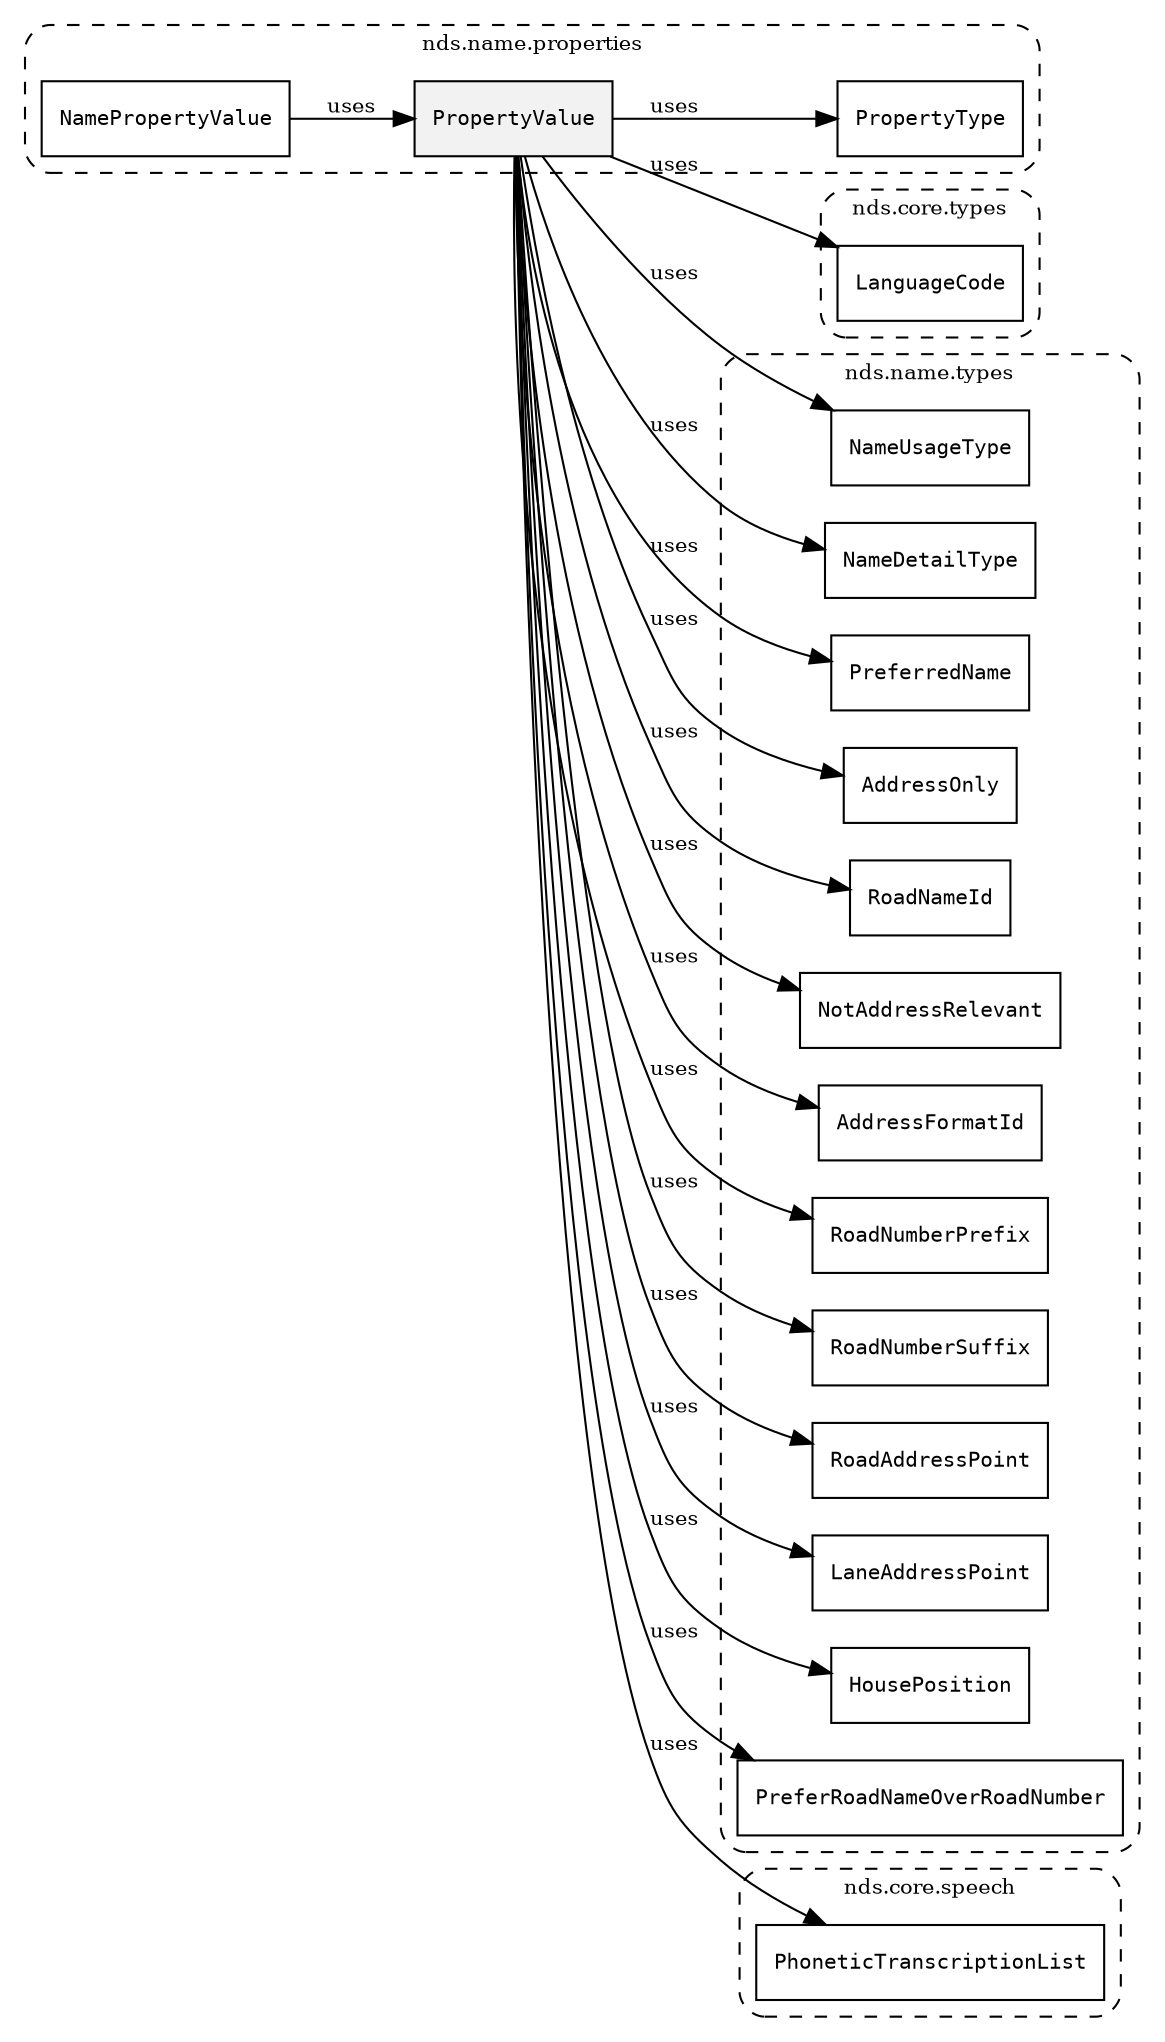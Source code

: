 /**
 * This dot file creates symbol collaboration diagram for PropertyValue.
 */
digraph ZSERIO
{
    node [shape=box, fontsize=10];
    rankdir="LR";
    fontsize=10;
    tooltip="PropertyValue collaboration diagram";

    subgraph "cluster_nds.name.properties"
    {
        style="dashed, rounded";
        label="nds.name.properties";
        tooltip="Package nds.name.properties";
        href="../../../content/packages/nds.name.properties.html#Package-nds-name-properties";
        target="_parent";

        "PropertyValue" [style="filled", fillcolor="#0000000D", target="_parent", label=<<font face="monospace"><table align="center" border="0" cellspacing="0" cellpadding="0"><tr><td href="../../../content/packages/nds.name.properties.html#Choice-PropertyValue" title="Choice defined in nds.name.properties">PropertyValue</td></tr></table></font>>];
        "PropertyType" [target="_parent", label=<<font face="monospace"><table align="center" border="0" cellspacing="0" cellpadding="0"><tr><td href="../../../content/packages/nds.name.properties.html#Enum-PropertyType" title="Enum defined in nds.name.properties">PropertyType</td></tr></table></font>>];
        "NamePropertyValue" [target="_parent", label=<<font face="monospace"><table align="center" border="0" cellspacing="0" cellpadding="0"><tr><td href="../../../content/packages/nds.name.properties.html#Structure-NamePropertyValue" title="Structure defined in nds.name.properties">NamePropertyValue</td></tr></table></font>>];
    }

    subgraph "cluster_nds.core.types"
    {
        style="dashed, rounded";
        label="nds.core.types";
        tooltip="Package nds.core.types";
        href="../../../content/packages/nds.core.types.html#Package-nds-core-types";
        target="_parent";

        "LanguageCode" [target="_parent", label=<<font face="monospace"><table align="center" border="0" cellspacing="0" cellpadding="0"><tr><td href="../../../content/packages/nds.core.types.html#Subtype-LanguageCode" title="Subtype defined in nds.core.types">LanguageCode</td></tr></table></font>>];
    }

    subgraph "cluster_nds.name.types"
    {
        style="dashed, rounded";
        label="nds.name.types";
        tooltip="Package nds.name.types";
        href="../../../content/packages/nds.name.types.html#Package-nds-name-types";
        target="_parent";

        "NameUsageType" [target="_parent", label=<<font face="monospace"><table align="center" border="0" cellspacing="0" cellpadding="0"><tr><td href="../../../content/packages/nds.name.types.html#Enum-NameUsageType" title="Enum defined in nds.name.types">NameUsageType</td></tr></table></font>>];
        "NameDetailType" [target="_parent", label=<<font face="monospace"><table align="center" border="0" cellspacing="0" cellpadding="0"><tr><td href="../../../content/packages/nds.name.types.html#Enum-NameDetailType" title="Enum defined in nds.name.types">NameDetailType</td></tr></table></font>>];
        "PreferredName" [target="_parent", label=<<font face="monospace"><table align="center" border="0" cellspacing="0" cellpadding="0"><tr><td href="../../../content/packages/nds.name.types.html#Subtype-PreferredName" title="Subtype defined in nds.name.types">PreferredName</td></tr></table></font>>];
        "AddressOnly" [target="_parent", label=<<font face="monospace"><table align="center" border="0" cellspacing="0" cellpadding="0"><tr><td href="../../../content/packages/nds.name.types.html#Subtype-AddressOnly" title="Subtype defined in nds.name.types">AddressOnly</td></tr></table></font>>];
        "RoadNameId" [target="_parent", label=<<font face="monospace"><table align="center" border="0" cellspacing="0" cellpadding="0"><tr><td href="../../../content/packages/nds.name.types.html#Subtype-RoadNameId" title="Subtype defined in nds.name.types">RoadNameId</td></tr></table></font>>];
        "NotAddressRelevant" [target="_parent", label=<<font face="monospace"><table align="center" border="0" cellspacing="0" cellpadding="0"><tr><td href="../../../content/packages/nds.name.types.html#Subtype-NotAddressRelevant" title="Subtype defined in nds.name.types">NotAddressRelevant</td></tr></table></font>>];
        "AddressFormatId" [target="_parent", label=<<font face="monospace"><table align="center" border="0" cellspacing="0" cellpadding="0"><tr><td href="../../../content/packages/nds.name.types.html#Subtype-AddressFormatId" title="Subtype defined in nds.name.types">AddressFormatId</td></tr></table></font>>];
        "RoadNumberPrefix" [target="_parent", label=<<font face="monospace"><table align="center" border="0" cellspacing="0" cellpadding="0"><tr><td href="../../../content/packages/nds.name.types.html#Subtype-RoadNumberPrefix" title="Subtype defined in nds.name.types">RoadNumberPrefix</td></tr></table></font>>];
        "RoadNumberSuffix" [target="_parent", label=<<font face="monospace"><table align="center" border="0" cellspacing="0" cellpadding="0"><tr><td href="../../../content/packages/nds.name.types.html#Subtype-RoadNumberSuffix" title="Subtype defined in nds.name.types">RoadNumberSuffix</td></tr></table></font>>];
        "RoadAddressPoint" [target="_parent", label=<<font face="monospace"><table align="center" border="0" cellspacing="0" cellpadding="0"><tr><td href="../../../content/packages/nds.name.types.html#Structure-RoadAddressPoint" title="Structure defined in nds.name.types">RoadAddressPoint</td></tr></table></font>>];
        "LaneAddressPoint" [target="_parent", label=<<font face="monospace"><table align="center" border="0" cellspacing="0" cellpadding="0"><tr><td href="../../../content/packages/nds.name.types.html#Structure-LaneAddressPoint" title="Structure defined in nds.name.types">LaneAddressPoint</td></tr></table></font>>];
        "HousePosition" [target="_parent", label=<<font face="monospace"><table align="center" border="0" cellspacing="0" cellpadding="0"><tr><td href="../../../content/packages/nds.name.types.html#Subtype-HousePosition" title="Subtype defined in nds.name.types">HousePosition</td></tr></table></font>>];
        "PreferRoadNameOverRoadNumber" [target="_parent", label=<<font face="monospace"><table align="center" border="0" cellspacing="0" cellpadding="0"><tr><td href="../../../content/packages/nds.name.types.html#Subtype-PreferRoadNameOverRoadNumber" title="Subtype defined in nds.name.types">PreferRoadNameOverRoadNumber</td></tr></table></font>>];
    }

    subgraph "cluster_nds.core.speech"
    {
        style="dashed, rounded";
        label="nds.core.speech";
        tooltip="Package nds.core.speech";
        href="../../../content/packages/nds.core.speech.html#Package-nds-core-speech";
        target="_parent";

        "PhoneticTranscriptionList" [target="_parent", label=<<font face="monospace"><table align="center" border="0" cellspacing="0" cellpadding="0"><tr><td href="../../../content/packages/nds.core.speech.html#Structure-PhoneticTranscriptionList" title="Structure defined in nds.core.speech">PhoneticTranscriptionList</td></tr></table></font>>];
    }

    "PropertyValue" -> "PropertyType" [label="uses", fontsize=10];
    "PropertyValue" -> "LanguageCode" [label="uses", fontsize=10];
    "PropertyValue" -> "NameUsageType" [label="uses", fontsize=10];
    "PropertyValue" -> "NameDetailType" [label="uses", fontsize=10];
    "PropertyValue" -> "PreferredName" [label="uses", fontsize=10];
    "PropertyValue" -> "AddressOnly" [label="uses", fontsize=10];
    "PropertyValue" -> "RoadNameId" [label="uses", fontsize=10];
    "PropertyValue" -> "NotAddressRelevant" [label="uses", fontsize=10];
    "PropertyValue" -> "AddressFormatId" [label="uses", fontsize=10];
    "PropertyValue" -> "RoadNumberPrefix" [label="uses", fontsize=10];
    "PropertyValue" -> "RoadNumberSuffix" [label="uses", fontsize=10];
    "PropertyValue" -> "RoadAddressPoint" [label="uses", fontsize=10];
    "PropertyValue" -> "LaneAddressPoint" [label="uses", fontsize=10];
    "PropertyValue" -> "HousePosition" [label="uses", fontsize=10];
    "PropertyValue" -> "PhoneticTranscriptionList" [label="uses", fontsize=10];
    "PropertyValue" -> "PreferRoadNameOverRoadNumber" [label="uses", fontsize=10];
    "NamePropertyValue" -> "PropertyValue" [label="uses", fontsize=10];
}
